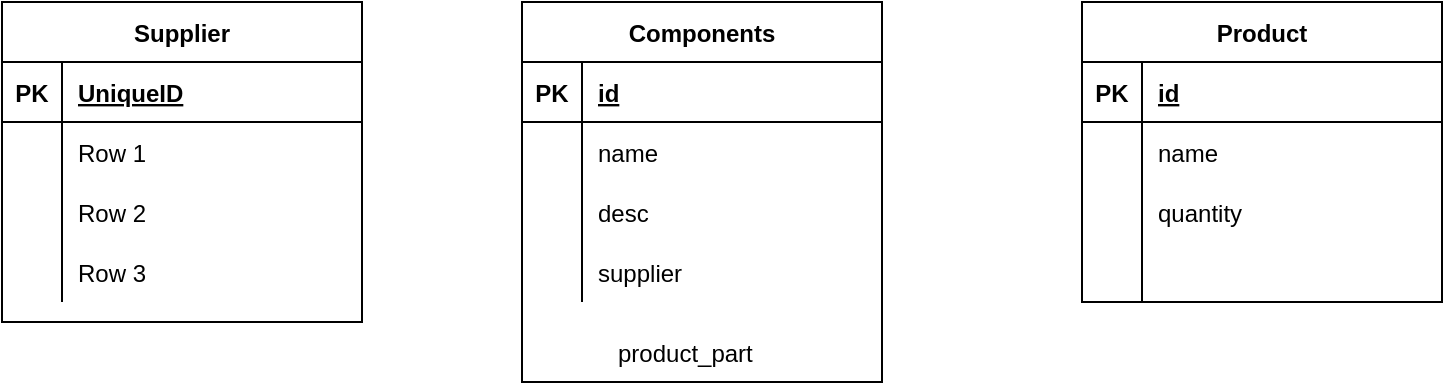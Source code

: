 <mxfile version="13.10.1" type="github">
  <diagram id="R2lEEEUBdFMjLlhIrx00" name="Page-1">
    <mxGraphModel dx="1316" dy="745" grid="1" gridSize="10" guides="1" tooltips="1" connect="1" arrows="1" fold="1" page="1" pageScale="1" pageWidth="850" pageHeight="1100" math="0" shadow="0" extFonts="Permanent Marker^https://fonts.googleapis.com/css?family=Permanent+Marker">
      <root>
        <mxCell id="0" />
        <mxCell id="1" parent="0" />
        <mxCell id="5WyVkJElKRj0DCjp1r2Y-20" value="Components" style="shape=table;startSize=30;container=1;collapsible=1;childLayout=tableLayout;fixedRows=1;rowLines=0;fontStyle=1;align=center;resizeLast=1;" vertex="1" parent="1">
          <mxGeometry x="80" y="320" width="180" height="190" as="geometry" />
        </mxCell>
        <mxCell id="5WyVkJElKRj0DCjp1r2Y-21" value="" style="shape=partialRectangle;collapsible=0;dropTarget=0;pointerEvents=0;fillColor=none;top=0;left=0;bottom=1;right=0;points=[[0,0.5],[1,0.5]];portConstraint=eastwest;" vertex="1" parent="5WyVkJElKRj0DCjp1r2Y-20">
          <mxGeometry y="30" width="180" height="30" as="geometry" />
        </mxCell>
        <mxCell id="5WyVkJElKRj0DCjp1r2Y-22" value="PK" style="shape=partialRectangle;connectable=0;fillColor=none;top=0;left=0;bottom=0;right=0;fontStyle=1;overflow=hidden;" vertex="1" parent="5WyVkJElKRj0DCjp1r2Y-21">
          <mxGeometry width="30" height="30" as="geometry" />
        </mxCell>
        <mxCell id="5WyVkJElKRj0DCjp1r2Y-23" value="id" style="shape=partialRectangle;connectable=0;fillColor=none;top=0;left=0;bottom=0;right=0;align=left;spacingLeft=6;fontStyle=5;overflow=hidden;" vertex="1" parent="5WyVkJElKRj0DCjp1r2Y-21">
          <mxGeometry x="30" width="150" height="30" as="geometry" />
        </mxCell>
        <mxCell id="5WyVkJElKRj0DCjp1r2Y-24" value="" style="shape=partialRectangle;collapsible=0;dropTarget=0;pointerEvents=0;fillColor=none;top=0;left=0;bottom=0;right=0;points=[[0,0.5],[1,0.5]];portConstraint=eastwest;" vertex="1" parent="5WyVkJElKRj0DCjp1r2Y-20">
          <mxGeometry y="60" width="180" height="30" as="geometry" />
        </mxCell>
        <mxCell id="5WyVkJElKRj0DCjp1r2Y-25" value="" style="shape=partialRectangle;connectable=0;fillColor=none;top=0;left=0;bottom=0;right=0;editable=1;overflow=hidden;" vertex="1" parent="5WyVkJElKRj0DCjp1r2Y-24">
          <mxGeometry width="30" height="30" as="geometry" />
        </mxCell>
        <mxCell id="5WyVkJElKRj0DCjp1r2Y-26" value="name" style="shape=partialRectangle;connectable=0;fillColor=none;top=0;left=0;bottom=0;right=0;align=left;spacingLeft=6;overflow=hidden;" vertex="1" parent="5WyVkJElKRj0DCjp1r2Y-24">
          <mxGeometry x="30" width="150" height="30" as="geometry" />
        </mxCell>
        <mxCell id="5WyVkJElKRj0DCjp1r2Y-27" value="" style="shape=partialRectangle;collapsible=0;dropTarget=0;pointerEvents=0;fillColor=none;top=0;left=0;bottom=0;right=0;points=[[0,0.5],[1,0.5]];portConstraint=eastwest;" vertex="1" parent="5WyVkJElKRj0DCjp1r2Y-20">
          <mxGeometry y="90" width="180" height="30" as="geometry" />
        </mxCell>
        <mxCell id="5WyVkJElKRj0DCjp1r2Y-28" value="" style="shape=partialRectangle;connectable=0;fillColor=none;top=0;left=0;bottom=0;right=0;editable=1;overflow=hidden;" vertex="1" parent="5WyVkJElKRj0DCjp1r2Y-27">
          <mxGeometry width="30" height="30" as="geometry" />
        </mxCell>
        <mxCell id="5WyVkJElKRj0DCjp1r2Y-29" value="desc" style="shape=partialRectangle;connectable=0;fillColor=none;top=0;left=0;bottom=0;right=0;align=left;spacingLeft=6;overflow=hidden;" vertex="1" parent="5WyVkJElKRj0DCjp1r2Y-27">
          <mxGeometry x="30" width="150" height="30" as="geometry" />
        </mxCell>
        <mxCell id="5WyVkJElKRj0DCjp1r2Y-30" value="" style="shape=partialRectangle;collapsible=0;dropTarget=0;pointerEvents=0;fillColor=none;top=0;left=0;bottom=0;right=0;points=[[0,0.5],[1,0.5]];portConstraint=eastwest;" vertex="1" parent="5WyVkJElKRj0DCjp1r2Y-20">
          <mxGeometry y="120" width="180" height="30" as="geometry" />
        </mxCell>
        <mxCell id="5WyVkJElKRj0DCjp1r2Y-31" value="" style="shape=partialRectangle;connectable=0;fillColor=none;top=0;left=0;bottom=0;right=0;editable=1;overflow=hidden;" vertex="1" parent="5WyVkJElKRj0DCjp1r2Y-30">
          <mxGeometry width="30" height="30" as="geometry" />
        </mxCell>
        <mxCell id="5WyVkJElKRj0DCjp1r2Y-32" value="supplier" style="shape=partialRectangle;connectable=0;fillColor=none;top=0;left=0;bottom=0;right=0;align=left;spacingLeft=6;overflow=hidden;" vertex="1" parent="5WyVkJElKRj0DCjp1r2Y-30">
          <mxGeometry x="30" width="150" height="30" as="geometry" />
        </mxCell>
        <mxCell id="5WyVkJElKRj0DCjp1r2Y-35" value="product_part" style="shape=partialRectangle;connectable=0;fillColor=none;top=0;left=0;bottom=0;right=0;align=left;spacingLeft=6;overflow=hidden;" vertex="1" parent="1">
          <mxGeometry x="120" y="480" width="150" height="30" as="geometry" />
        </mxCell>
        <mxCell id="5WyVkJElKRj0DCjp1r2Y-36" value="Supplier" style="shape=table;startSize=30;container=1;collapsible=1;childLayout=tableLayout;fixedRows=1;rowLines=0;fontStyle=1;align=center;resizeLast=1;" vertex="1" parent="1">
          <mxGeometry x="-180" y="320" width="180" height="160" as="geometry" />
        </mxCell>
        <mxCell id="5WyVkJElKRj0DCjp1r2Y-37" value="" style="shape=partialRectangle;collapsible=0;dropTarget=0;pointerEvents=0;fillColor=none;top=0;left=0;bottom=1;right=0;points=[[0,0.5],[1,0.5]];portConstraint=eastwest;" vertex="1" parent="5WyVkJElKRj0DCjp1r2Y-36">
          <mxGeometry y="30" width="180" height="30" as="geometry" />
        </mxCell>
        <mxCell id="5WyVkJElKRj0DCjp1r2Y-38" value="PK" style="shape=partialRectangle;connectable=0;fillColor=none;top=0;left=0;bottom=0;right=0;fontStyle=1;overflow=hidden;" vertex="1" parent="5WyVkJElKRj0DCjp1r2Y-37">
          <mxGeometry width="30" height="30" as="geometry" />
        </mxCell>
        <mxCell id="5WyVkJElKRj0DCjp1r2Y-39" value="UniqueID" style="shape=partialRectangle;connectable=0;fillColor=none;top=0;left=0;bottom=0;right=0;align=left;spacingLeft=6;fontStyle=5;overflow=hidden;" vertex="1" parent="5WyVkJElKRj0DCjp1r2Y-37">
          <mxGeometry x="30" width="150" height="30" as="geometry" />
        </mxCell>
        <mxCell id="5WyVkJElKRj0DCjp1r2Y-40" value="" style="shape=partialRectangle;collapsible=0;dropTarget=0;pointerEvents=0;fillColor=none;top=0;left=0;bottom=0;right=0;points=[[0,0.5],[1,0.5]];portConstraint=eastwest;" vertex="1" parent="5WyVkJElKRj0DCjp1r2Y-36">
          <mxGeometry y="60" width="180" height="30" as="geometry" />
        </mxCell>
        <mxCell id="5WyVkJElKRj0DCjp1r2Y-41" value="" style="shape=partialRectangle;connectable=0;fillColor=none;top=0;left=0;bottom=0;right=0;editable=1;overflow=hidden;" vertex="1" parent="5WyVkJElKRj0DCjp1r2Y-40">
          <mxGeometry width="30" height="30" as="geometry" />
        </mxCell>
        <mxCell id="5WyVkJElKRj0DCjp1r2Y-42" value="Row 1" style="shape=partialRectangle;connectable=0;fillColor=none;top=0;left=0;bottom=0;right=0;align=left;spacingLeft=6;overflow=hidden;" vertex="1" parent="5WyVkJElKRj0DCjp1r2Y-40">
          <mxGeometry x="30" width="150" height="30" as="geometry" />
        </mxCell>
        <mxCell id="5WyVkJElKRj0DCjp1r2Y-43" value="" style="shape=partialRectangle;collapsible=0;dropTarget=0;pointerEvents=0;fillColor=none;top=0;left=0;bottom=0;right=0;points=[[0,0.5],[1,0.5]];portConstraint=eastwest;" vertex="1" parent="5WyVkJElKRj0DCjp1r2Y-36">
          <mxGeometry y="90" width="180" height="30" as="geometry" />
        </mxCell>
        <mxCell id="5WyVkJElKRj0DCjp1r2Y-44" value="" style="shape=partialRectangle;connectable=0;fillColor=none;top=0;left=0;bottom=0;right=0;editable=1;overflow=hidden;" vertex="1" parent="5WyVkJElKRj0DCjp1r2Y-43">
          <mxGeometry width="30" height="30" as="geometry" />
        </mxCell>
        <mxCell id="5WyVkJElKRj0DCjp1r2Y-45" value="Row 2" style="shape=partialRectangle;connectable=0;fillColor=none;top=0;left=0;bottom=0;right=0;align=left;spacingLeft=6;overflow=hidden;" vertex="1" parent="5WyVkJElKRj0DCjp1r2Y-43">
          <mxGeometry x="30" width="150" height="30" as="geometry" />
        </mxCell>
        <mxCell id="5WyVkJElKRj0DCjp1r2Y-46" value="" style="shape=partialRectangle;collapsible=0;dropTarget=0;pointerEvents=0;fillColor=none;top=0;left=0;bottom=0;right=0;points=[[0,0.5],[1,0.5]];portConstraint=eastwest;" vertex="1" parent="5WyVkJElKRj0DCjp1r2Y-36">
          <mxGeometry y="120" width="180" height="30" as="geometry" />
        </mxCell>
        <mxCell id="5WyVkJElKRj0DCjp1r2Y-47" value="" style="shape=partialRectangle;connectable=0;fillColor=none;top=0;left=0;bottom=0;right=0;editable=1;overflow=hidden;" vertex="1" parent="5WyVkJElKRj0DCjp1r2Y-46">
          <mxGeometry width="30" height="30" as="geometry" />
        </mxCell>
        <mxCell id="5WyVkJElKRj0DCjp1r2Y-48" value="Row 3" style="shape=partialRectangle;connectable=0;fillColor=none;top=0;left=0;bottom=0;right=0;align=left;spacingLeft=6;overflow=hidden;" vertex="1" parent="5WyVkJElKRj0DCjp1r2Y-46">
          <mxGeometry x="30" width="150" height="30" as="geometry" />
        </mxCell>
        <mxCell id="5WyVkJElKRj0DCjp1r2Y-49" value="Product" style="shape=table;startSize=30;container=1;collapsible=1;childLayout=tableLayout;fixedRows=1;rowLines=0;fontStyle=1;align=center;resizeLast=1;" vertex="1" parent="1">
          <mxGeometry x="360" y="320" width="180" height="150" as="geometry" />
        </mxCell>
        <mxCell id="5WyVkJElKRj0DCjp1r2Y-50" value="" style="shape=partialRectangle;collapsible=0;dropTarget=0;pointerEvents=0;fillColor=none;top=0;left=0;bottom=1;right=0;points=[[0,0.5],[1,0.5]];portConstraint=eastwest;" vertex="1" parent="5WyVkJElKRj0DCjp1r2Y-49">
          <mxGeometry y="30" width="180" height="30" as="geometry" />
        </mxCell>
        <mxCell id="5WyVkJElKRj0DCjp1r2Y-51" value="PK" style="shape=partialRectangle;connectable=0;fillColor=none;top=0;left=0;bottom=0;right=0;fontStyle=1;overflow=hidden;" vertex="1" parent="5WyVkJElKRj0DCjp1r2Y-50">
          <mxGeometry width="30" height="30" as="geometry" />
        </mxCell>
        <mxCell id="5WyVkJElKRj0DCjp1r2Y-52" value="id" style="shape=partialRectangle;connectable=0;fillColor=none;top=0;left=0;bottom=0;right=0;align=left;spacingLeft=6;fontStyle=5;overflow=hidden;" vertex="1" parent="5WyVkJElKRj0DCjp1r2Y-50">
          <mxGeometry x="30" width="150" height="30" as="geometry" />
        </mxCell>
        <mxCell id="5WyVkJElKRj0DCjp1r2Y-53" value="" style="shape=partialRectangle;collapsible=0;dropTarget=0;pointerEvents=0;fillColor=none;top=0;left=0;bottom=0;right=0;points=[[0,0.5],[1,0.5]];portConstraint=eastwest;" vertex="1" parent="5WyVkJElKRj0DCjp1r2Y-49">
          <mxGeometry y="60" width="180" height="30" as="geometry" />
        </mxCell>
        <mxCell id="5WyVkJElKRj0DCjp1r2Y-54" value="" style="shape=partialRectangle;connectable=0;fillColor=none;top=0;left=0;bottom=0;right=0;editable=1;overflow=hidden;" vertex="1" parent="5WyVkJElKRj0DCjp1r2Y-53">
          <mxGeometry width="30" height="30" as="geometry" />
        </mxCell>
        <mxCell id="5WyVkJElKRj0DCjp1r2Y-55" value="name" style="shape=partialRectangle;connectable=0;fillColor=none;top=0;left=0;bottom=0;right=0;align=left;spacingLeft=6;overflow=hidden;" vertex="1" parent="5WyVkJElKRj0DCjp1r2Y-53">
          <mxGeometry x="30" width="150" height="30" as="geometry" />
        </mxCell>
        <mxCell id="5WyVkJElKRj0DCjp1r2Y-56" value="" style="shape=partialRectangle;collapsible=0;dropTarget=0;pointerEvents=0;fillColor=none;top=0;left=0;bottom=0;right=0;points=[[0,0.5],[1,0.5]];portConstraint=eastwest;" vertex="1" parent="5WyVkJElKRj0DCjp1r2Y-49">
          <mxGeometry y="90" width="180" height="30" as="geometry" />
        </mxCell>
        <mxCell id="5WyVkJElKRj0DCjp1r2Y-57" value="" style="shape=partialRectangle;connectable=0;fillColor=none;top=0;left=0;bottom=0;right=0;editable=1;overflow=hidden;" vertex="1" parent="5WyVkJElKRj0DCjp1r2Y-56">
          <mxGeometry width="30" height="30" as="geometry" />
        </mxCell>
        <mxCell id="5WyVkJElKRj0DCjp1r2Y-58" value="quantity" style="shape=partialRectangle;connectable=0;fillColor=none;top=0;left=0;bottom=0;right=0;align=left;spacingLeft=6;overflow=hidden;" vertex="1" parent="5WyVkJElKRj0DCjp1r2Y-56">
          <mxGeometry x="30" width="150" height="30" as="geometry" />
        </mxCell>
        <mxCell id="5WyVkJElKRj0DCjp1r2Y-59" value="" style="shape=partialRectangle;collapsible=0;dropTarget=0;pointerEvents=0;fillColor=none;top=0;left=0;bottom=0;right=0;points=[[0,0.5],[1,0.5]];portConstraint=eastwest;" vertex="1" parent="5WyVkJElKRj0DCjp1r2Y-49">
          <mxGeometry y="120" width="180" height="30" as="geometry" />
        </mxCell>
        <mxCell id="5WyVkJElKRj0DCjp1r2Y-60" value="" style="shape=partialRectangle;connectable=0;fillColor=none;top=0;left=0;bottom=0;right=0;editable=1;overflow=hidden;" vertex="1" parent="5WyVkJElKRj0DCjp1r2Y-59">
          <mxGeometry width="30" height="30" as="geometry" />
        </mxCell>
        <mxCell id="5WyVkJElKRj0DCjp1r2Y-61" value="" style="shape=partialRectangle;connectable=0;fillColor=none;top=0;left=0;bottom=0;right=0;align=left;spacingLeft=6;overflow=hidden;" vertex="1" parent="5WyVkJElKRj0DCjp1r2Y-59">
          <mxGeometry x="30" width="150" height="30" as="geometry" />
        </mxCell>
      </root>
    </mxGraphModel>
  </diagram>
</mxfile>
